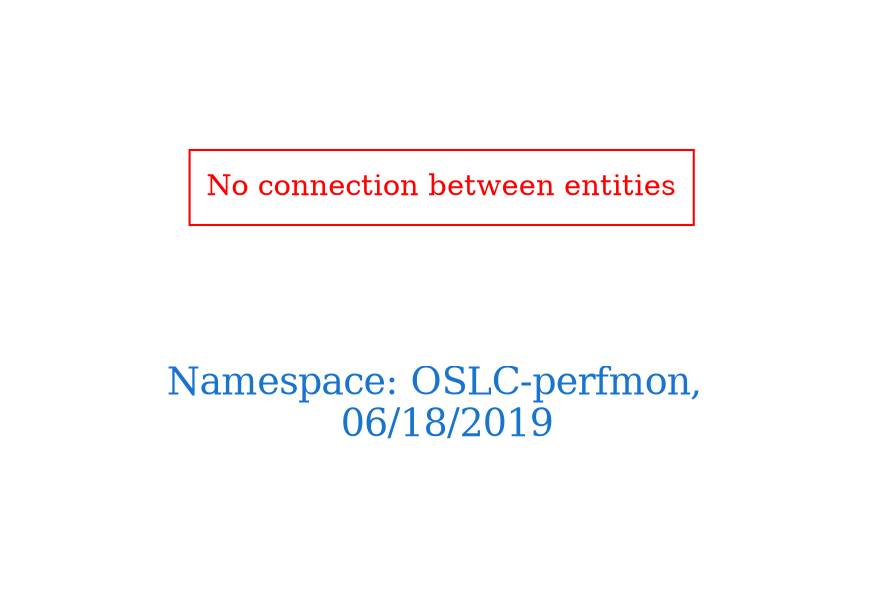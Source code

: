 digraph OGIT_ontology {
 graph [ rankdir= LR,pad=1 
fontsize = 18,
fontcolor= dodgerblue3,label = "\n\n\nNamespace: OSLC-perfmon, \n 06/18/2019"];
node[shape=polygon];
edge [  color="gray81"];

"No connection between entities" [fontcolor = "red",color="red", shape="polygon"]
}
